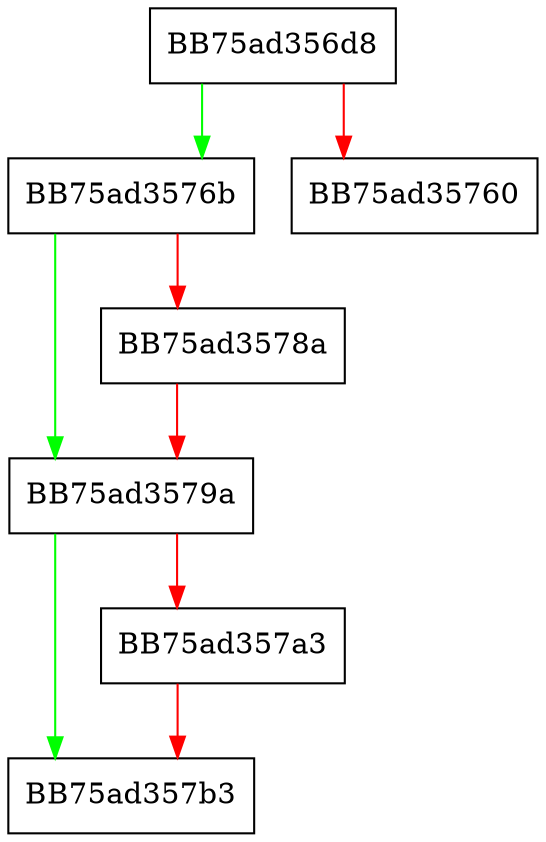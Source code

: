 digraph OpenStore {
  node [shape="box"];
  graph [splines=ortho];
  BB75ad356d8 -> BB75ad3576b [color="green"];
  BB75ad356d8 -> BB75ad35760 [color="red"];
  BB75ad3576b -> BB75ad3579a [color="green"];
  BB75ad3576b -> BB75ad3578a [color="red"];
  BB75ad3578a -> BB75ad3579a [color="red"];
  BB75ad3579a -> BB75ad357b3 [color="green"];
  BB75ad3579a -> BB75ad357a3 [color="red"];
  BB75ad357a3 -> BB75ad357b3 [color="red"];
}